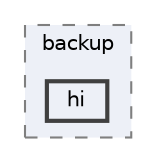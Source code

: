 digraph "resources/lang/vendor/backup/hi"
{
 // LATEX_PDF_SIZE
  bgcolor="transparent";
  edge [fontname=Helvetica,fontsize=10,labelfontname=Helvetica,labelfontsize=10];
  node [fontname=Helvetica,fontsize=10,shape=box,height=0.2,width=0.4];
  compound=true
  subgraph clusterdir_57578f4ecb69cb9972077bef8fcc0dec {
    graph [ bgcolor="#edf0f7", pencolor="grey50", label="backup", fontname=Helvetica,fontsize=10 style="filled,dashed", URL="dir_57578f4ecb69cb9972077bef8fcc0dec.html",tooltip=""]
  dir_31ceb94dcefeeda3996002cf04791b56 [label="hi", fillcolor="#edf0f7", color="grey25", style="filled,bold", URL="dir_31ceb94dcefeeda3996002cf04791b56.html",tooltip=""];
  }
}
